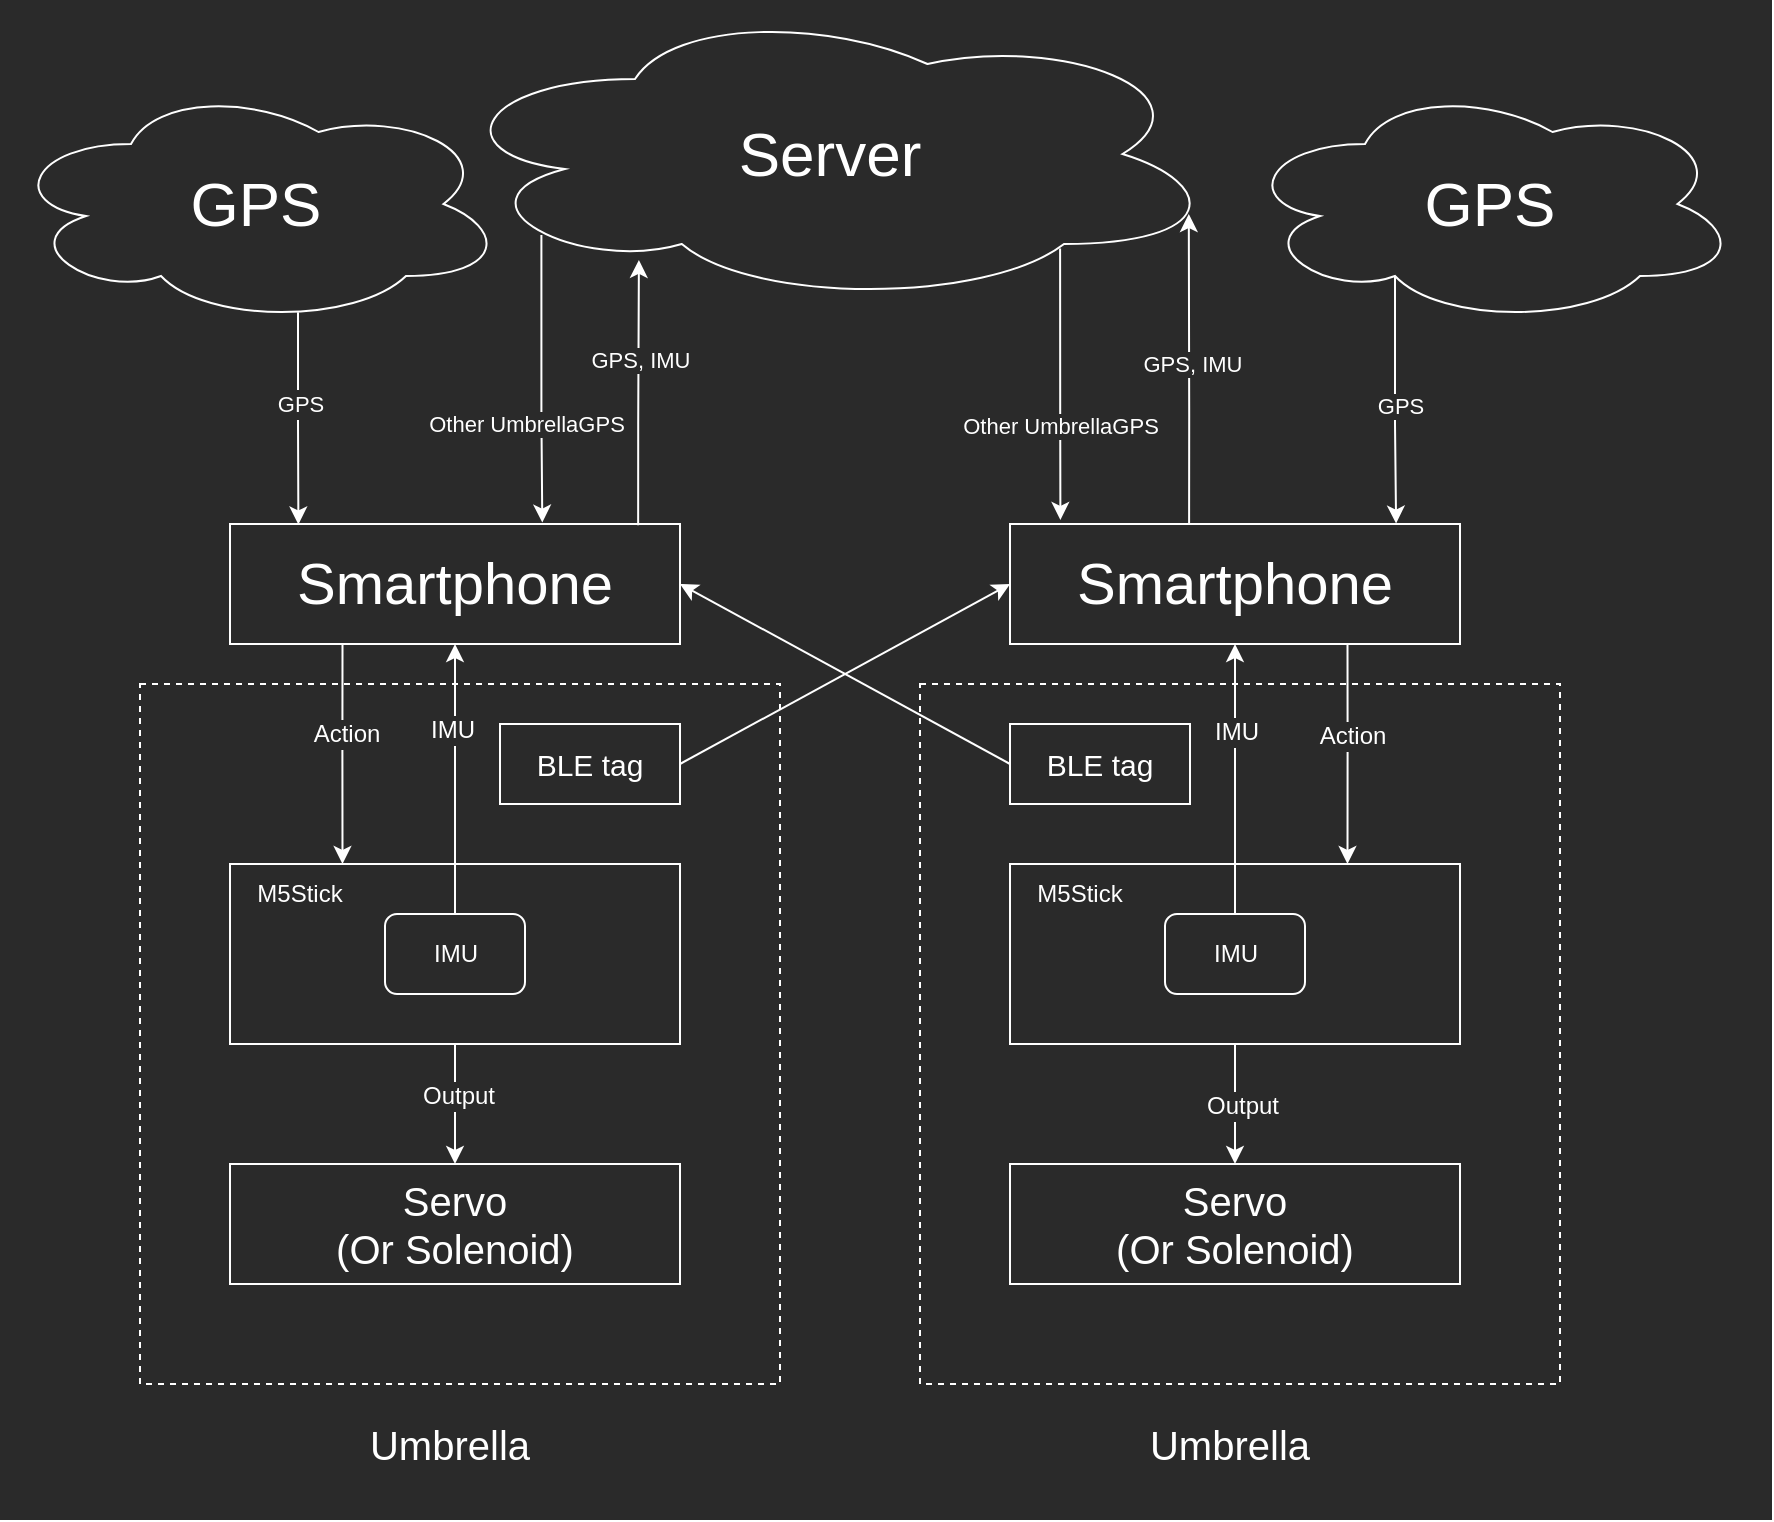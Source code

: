 <mxfile>
    <diagram id="JgLEVw970n8ENNutIs4U" name="ページ1">
        <mxGraphModel dx="1001" dy="796" grid="1" gridSize="10" guides="1" tooltips="1" connect="1" arrows="1" fold="1" page="0" pageScale="1" pageWidth="827" pageHeight="1169" math="0" shadow="0">
            <root>
                <mxCell id="0"/>
                <mxCell id="1" parent="0"/>
                <mxCell id="79" value="" style="whiteSpace=wrap;html=1;fillColor=#2A2A2A;strokeColor=none;" parent="1" vertex="1">
                    <mxGeometry x="160" y="28" width="886" height="760" as="geometry"/>
                </mxCell>
                <mxCell id="32" value="" style="rounded=0;whiteSpace=wrap;html=1;fillColor=none;dashed=1;strokeColor=#FFFFFF;fontColor=#FFFFFF;" parent="1" vertex="1">
                    <mxGeometry x="620" y="370" width="320" height="350" as="geometry"/>
                </mxCell>
                <mxCell id="3" value="" style="rounded=0;whiteSpace=wrap;html=1;fillColor=none;dashed=1;strokeColor=#FFFFFF;fontColor=#FFFFFF;" parent="1" vertex="1">
                    <mxGeometry x="230" y="370" width="320" height="350" as="geometry"/>
                </mxCell>
                <mxCell id="55" style="edgeStyle=orthogonalEdgeStyle;rounded=0;orthogonalLoop=1;jettySize=auto;html=1;exitX=0.584;exitY=0.951;exitDx=0;exitDy=0;exitPerimeter=0;entryX=0.152;entryY=0.004;entryDx=0;entryDy=0;entryPerimeter=0;strokeColor=#FFFFFF;fontColor=#FFFFFF;" parent="1" source="2" target="9" edge="1">
                    <mxGeometry relative="1" as="geometry">
                        <Array as="points">
                            <mxPoint x="309" y="240"/>
                            <mxPoint x="309" y="240"/>
                        </Array>
                    </mxGeometry>
                </mxCell>
                <mxCell id="72" value="&lt;font style=&quot;font-size: 11px&quot;&gt;GPS&lt;/font&gt;" style="edgeLabel;html=1;align=center;verticalAlign=middle;resizable=0;points=[];fontSize=12;fontColor=#FFFFFF;labelBorderColor=none;labelBackgroundColor=#2A2A2A;" parent="55" vertex="1" connectable="0">
                    <mxGeometry x="0.077" y="-1" relative="1" as="geometry">
                        <mxPoint x="2" y="-11" as="offset"/>
                    </mxGeometry>
                </mxCell>
                <mxCell id="2" value="&lt;font style=&quot;font-size: 31px&quot;&gt;GPS&lt;/font&gt;" style="ellipse;shape=cloud;whiteSpace=wrap;html=1;fillColor=none;strokeColor=#FFFFFF;fontColor=#FFFFFF;" parent="1" vertex="1">
                    <mxGeometry x="163" y="70" width="250" height="120" as="geometry"/>
                </mxCell>
                <mxCell id="21" style="edgeStyle=orthogonalEdgeStyle;rounded=0;orthogonalLoop=1;jettySize=auto;html=1;exitX=0.25;exitY=1;exitDx=0;exitDy=0;entryX=0.25;entryY=0;entryDx=0;entryDy=0;strokeColor=#FFFFFF;fontColor=#FFFFFF;" parent="1" source="9" target="13" edge="1">
                    <mxGeometry relative="1" as="geometry"/>
                </mxCell>
                <mxCell id="74" value="Action" style="edgeLabel;html=1;align=center;verticalAlign=middle;resizable=0;points=[];fontSize=12;fontColor=#FFFFFF;labelBackgroundColor=#2A2A2A;" parent="21" vertex="1" connectable="0">
                    <mxGeometry x="-0.196" y="2" relative="1" as="geometry">
                        <mxPoint as="offset"/>
                    </mxGeometry>
                </mxCell>
                <mxCell id="31" style="edgeStyle=orthogonalEdgeStyle;rounded=0;orthogonalLoop=1;jettySize=auto;html=1;exitX=0.907;exitY=0.011;exitDx=0;exitDy=0;entryX=0.255;entryY=0.853;entryDx=0;entryDy=0;entryPerimeter=0;exitPerimeter=0;strokeColor=#FFFFFF;fontSize=12;fontColor=#FFFFFF;" parent="1" source="9" target="25" edge="1">
                    <mxGeometry relative="1" as="geometry">
                        <Array as="points">
                            <mxPoint x="479" y="240"/>
                            <mxPoint x="479" y="240"/>
                        </Array>
                    </mxGeometry>
                </mxCell>
                <mxCell id="63" value="&lt;font style=&quot;font-size: 11px&quot;&gt;GPS, IMU&lt;/font&gt;" style="edgeLabel;html=1;align=center;verticalAlign=middle;resizable=0;points=[];fontColor=#FFFFFF;labelBorderColor=none;labelBackgroundColor=#2A2A2A;" parent="31" vertex="1" connectable="0">
                    <mxGeometry x="0.251" y="-1" relative="1" as="geometry">
                        <mxPoint as="offset"/>
                    </mxGeometry>
                </mxCell>
                <mxCell id="9" value="&lt;span style=&quot;font-size: 29px&quot;&gt;Smartphone&lt;/span&gt;" style="text;html=1;align=center;verticalAlign=middle;whiteSpace=wrap;rounded=0;strokeColor=#FFFFFF;fontColor=#FFFFFF;" parent="1" vertex="1">
                    <mxGeometry x="275" y="290" width="225" height="60" as="geometry"/>
                </mxCell>
                <mxCell id="10" value="&lt;font style=&quot;font-size: 15px&quot;&gt;BLE tag&lt;/font&gt;" style="text;html=1;align=center;verticalAlign=middle;whiteSpace=wrap;rounded=0;strokeColor=#FFFFFF;fontColor=#FFFFFF;" parent="1" vertex="1">
                    <mxGeometry x="410" y="390" width="90" height="40" as="geometry"/>
                </mxCell>
                <mxCell id="12" value="&lt;font style=&quot;font-size: 20px&quot;&gt;Servo&lt;br&gt;(Or Solenoid)&lt;br&gt;&lt;/font&gt;" style="text;html=1;align=center;verticalAlign=middle;whiteSpace=wrap;rounded=0;strokeColor=#FFFFFF;fontColor=#FFFFFF;" parent="1" vertex="1">
                    <mxGeometry x="275" y="610" width="225" height="60" as="geometry"/>
                </mxCell>
                <mxCell id="24" value="" style="edgeStyle=orthogonalEdgeStyle;rounded=0;orthogonalLoop=1;jettySize=auto;html=1;strokeColor=#FFFFFF;fontColor=#FFFFFF;" parent="1" source="13" target="12" edge="1">
                    <mxGeometry relative="1" as="geometry"/>
                </mxCell>
                <mxCell id="77" value="Output" style="edgeLabel;html=1;align=center;verticalAlign=middle;resizable=0;points=[];fontSize=12;fontColor=#FFFFFF;labelBackgroundColor=#2A2A2A;" parent="24" vertex="1" connectable="0">
                    <mxGeometry x="-0.15" y="1" relative="1" as="geometry">
                        <mxPoint as="offset"/>
                    </mxGeometry>
                </mxCell>
                <mxCell id="13" value="" style="rounded=0;whiteSpace=wrap;html=1;fillColor=none;strokeColor=#FFFFFF;fontColor=#FFFFFF;" parent="1" vertex="1">
                    <mxGeometry x="275" y="460" width="225" height="90" as="geometry"/>
                </mxCell>
                <mxCell id="14" value="M5Stick" style="text;html=1;fillColor=none;align=center;verticalAlign=middle;whiteSpace=wrap;rounded=0;fontColor=#FFFFFF;" parent="1" vertex="1">
                    <mxGeometry x="280" y="465" width="60" height="20" as="geometry"/>
                </mxCell>
                <mxCell id="52" style="edgeStyle=orthogonalEdgeStyle;rounded=0;orthogonalLoop=1;jettySize=auto;html=1;exitX=0.795;exitY=0.815;exitDx=0;exitDy=0;exitPerimeter=0;entryX=0.112;entryY=-0.034;entryDx=0;entryDy=0;entryPerimeter=0;strokeColor=#FFFFFF;fontColor=#FFFFFF;" parent="1" source="25" target="34" edge="1">
                    <mxGeometry relative="1" as="geometry"/>
                </mxCell>
                <mxCell id="66" value="&lt;font style=&quot;font-size: 11px&quot;&gt;Other UmbrellaGPS&lt;/font&gt;" style="edgeLabel;html=1;align=center;verticalAlign=middle;resizable=0;points=[];labelBackgroundColor=#2A2A2A;fontColor=#FFFFFF;labelBorderColor=none;" parent="52" vertex="1" connectable="0">
                    <mxGeometry x="-0.044" relative="1" as="geometry">
                        <mxPoint y="24" as="offset"/>
                    </mxGeometry>
                </mxCell>
                <mxCell id="64" style="edgeStyle=orthogonalEdgeStyle;rounded=0;orthogonalLoop=1;jettySize=auto;html=1;exitX=0.13;exitY=0.77;exitDx=0;exitDy=0;exitPerimeter=0;entryX=0.694;entryY=-0.012;entryDx=0;entryDy=0;entryPerimeter=0;strokeColor=#FFFFFF;fontColor=#FFFFFF;" parent="1" source="25" target="9" edge="1">
                    <mxGeometry relative="1" as="geometry"/>
                </mxCell>
                <mxCell id="65" value="&lt;font style=&quot;font-size: 11px&quot;&gt;Other UmbrellaGPS&lt;/font&gt;" style="edgeLabel;html=1;align=center;verticalAlign=middle;resizable=0;points=[];fontColor=#FFFFFF;labelBorderColor=none;labelBackgroundColor=#2A2A2A;" parent="64" vertex="1" connectable="0">
                    <mxGeometry x="-0.298" relative="1" as="geometry">
                        <mxPoint x="-8" y="44" as="offset"/>
                    </mxGeometry>
                </mxCell>
                <mxCell id="68" style="edgeStyle=orthogonalEdgeStyle;rounded=0;orthogonalLoop=1;jettySize=auto;html=1;exitX=0.398;exitY=0;exitDx=0;exitDy=0;exitPerimeter=0;entryX=0.96;entryY=0.7;entryDx=0;entryDy=0;entryPerimeter=0;strokeColor=#FFFFFF;fontColor=#FFFFFF;" parent="1" source="34" target="25" edge="1">
                    <mxGeometry relative="1" as="geometry"/>
                </mxCell>
                <mxCell id="69" value="&lt;font style=&quot;font-size: 11px&quot;&gt;GPS, IMU&lt;/font&gt;" style="edgeLabel;html=1;align=center;verticalAlign=middle;resizable=0;points=[];fontColor=#FFFFFF;labelBorderColor=none;labelBackgroundColor=#2A2A2A;" parent="68" vertex="1" connectable="0">
                    <mxGeometry x="-0.291" y="1" relative="1" as="geometry">
                        <mxPoint x="2" y="-25" as="offset"/>
                    </mxGeometry>
                </mxCell>
                <mxCell id="25" value="&lt;span style=&quot;font-size: 31px&quot;&gt;Server&lt;/span&gt;" style="ellipse;shape=cloud;whiteSpace=wrap;html=1;fillColor=none;strokeColor=#FFFFFF;fontColor=#FFFFFF;" parent="1" vertex="1">
                    <mxGeometry x="380" y="30" width="390" height="150" as="geometry"/>
                </mxCell>
                <mxCell id="53" style="edgeStyle=orthogonalEdgeStyle;rounded=0;orthogonalLoop=1;jettySize=auto;html=1;exitX=0.5;exitY=0;exitDx=0;exitDy=0;entryX=0.5;entryY=1;entryDx=0;entryDy=0;strokeColor=#FFFFFF;fontColor=#FFFFFF;" parent="1" source="26" target="9" edge="1">
                    <mxGeometry relative="1" as="geometry"/>
                </mxCell>
                <mxCell id="73" value="IMU" style="edgeLabel;html=1;align=center;verticalAlign=middle;resizable=0;points=[];fontSize=12;fontColor=#FFFFFF;labelBackgroundColor=#2A2A2A;" parent="53" vertex="1" connectable="0">
                    <mxGeometry x="0.371" y="2" relative="1" as="geometry">
                        <mxPoint as="offset"/>
                    </mxGeometry>
                </mxCell>
                <mxCell id="26" value="IMU" style="rounded=1;whiteSpace=wrap;html=1;fillColor=none;strokeColor=#FFFFFF;fontColor=#FFFFFF;" parent="1" vertex="1">
                    <mxGeometry x="352.5" y="485" width="70" height="40" as="geometry"/>
                </mxCell>
                <mxCell id="27" value="&lt;font style=&quot;font-size: 20px&quot;&gt;Umbrella&lt;/font&gt;" style="text;html=1;fillColor=none;align=center;verticalAlign=middle;whiteSpace=wrap;rounded=0;fontColor=#FFFFFF;" parent="1" vertex="1">
                    <mxGeometry x="325" y="730" width="120" height="40" as="geometry"/>
                </mxCell>
                <mxCell id="58" style="edgeStyle=orthogonalEdgeStyle;rounded=0;orthogonalLoop=1;jettySize=auto;html=1;exitX=0.31;exitY=0.8;exitDx=0;exitDy=0;exitPerimeter=0;entryX=0.858;entryY=-0.004;entryDx=0;entryDy=0;entryPerimeter=0;strokeColor=#FFFFFF;fontColor=#FFFFFF;" parent="1" source="28" target="34" edge="1">
                    <mxGeometry relative="1" as="geometry"/>
                </mxCell>
                <mxCell id="70" value="GPS" style="edgeLabel;html=1;align=center;verticalAlign=middle;resizable=0;points=[];fontColor=#FFFFFF;labelBorderColor=none;labelBackgroundColor=#2A2A2A;" parent="58" vertex="1" connectable="0">
                    <mxGeometry x="-0.212" y="2" relative="1" as="geometry">
                        <mxPoint y="16" as="offset"/>
                    </mxGeometry>
                </mxCell>
                <mxCell id="28" value="&lt;font style=&quot;font-size: 31px&quot;&gt;GPS&lt;/font&gt;" style="ellipse;shape=cloud;whiteSpace=wrap;html=1;fillColor=none;strokeColor=#FFFFFF;fontColor=#FFFFFF;" parent="1" vertex="1">
                    <mxGeometry x="780" y="70" width="250" height="120" as="geometry"/>
                </mxCell>
                <mxCell id="56" style="edgeStyle=orthogonalEdgeStyle;rounded=0;orthogonalLoop=1;jettySize=auto;html=1;exitX=0.75;exitY=1;exitDx=0;exitDy=0;entryX=0.75;entryY=0;entryDx=0;entryDy=0;strokeColor=#FFFFFF;fontColor=#FFFFFF;" parent="1" source="34" target="38" edge="1">
                    <mxGeometry relative="1" as="geometry">
                        <Array as="points">
                            <mxPoint x="834" y="400"/>
                            <mxPoint x="834" y="400"/>
                        </Array>
                    </mxGeometry>
                </mxCell>
                <mxCell id="75" value="Action" style="edgeLabel;html=1;align=center;verticalAlign=middle;resizable=0;points=[];fontSize=12;fontColor=#FFFFFF;labelBackgroundColor=#2A2A2A;" parent="56" vertex="1" connectable="0">
                    <mxGeometry x="-0.165" y="2" relative="1" as="geometry">
                        <mxPoint as="offset"/>
                    </mxGeometry>
                </mxCell>
                <mxCell id="34" value="&lt;span style=&quot;font-size: 29px&quot;&gt;Smartphone&lt;/span&gt;" style="text;html=1;align=center;verticalAlign=middle;whiteSpace=wrap;rounded=0;strokeColor=#FFFFFF;fontColor=#FFFFFF;" parent="1" vertex="1">
                    <mxGeometry x="665" y="290" width="225" height="60" as="geometry"/>
                </mxCell>
                <mxCell id="35" value="&lt;font style=&quot;font-size: 15px&quot;&gt;BLE tag&lt;/font&gt;" style="text;html=1;align=center;verticalAlign=middle;whiteSpace=wrap;rounded=0;strokeColor=#FFFFFF;fontColor=#FFFFFF;" parent="1" vertex="1">
                    <mxGeometry x="665" y="390" width="90" height="40" as="geometry"/>
                </mxCell>
                <mxCell id="36" value="&lt;font style=&quot;font-size: 20px&quot;&gt;Servo&lt;br&gt;(Or Solenoid)&lt;br&gt;&lt;/font&gt;" style="text;html=1;align=center;verticalAlign=middle;whiteSpace=wrap;rounded=0;strokeColor=#FFFFFF;fontColor=#FFFFFF;" parent="1" vertex="1">
                    <mxGeometry x="665" y="610" width="225" height="60" as="geometry"/>
                </mxCell>
                <mxCell id="37" value="" style="edgeStyle=orthogonalEdgeStyle;rounded=0;orthogonalLoop=1;jettySize=auto;html=1;strokeColor=#FFFFFF;fontColor=#FFFFFF;" parent="1" source="38" target="36" edge="1">
                    <mxGeometry relative="1" as="geometry"/>
                </mxCell>
                <mxCell id="78" value="Output" style="edgeLabel;html=1;align=center;verticalAlign=middle;resizable=0;points=[];fontSize=12;fontColor=#FFFFFF;labelBackgroundColor=#2A2A2A;" parent="37" vertex="1" connectable="0">
                    <mxGeometry x="0.176" y="-2" relative="1" as="geometry">
                        <mxPoint x="5" y="-5" as="offset"/>
                    </mxGeometry>
                </mxCell>
                <mxCell id="38" value="" style="rounded=0;whiteSpace=wrap;html=1;fillColor=none;strokeColor=#FFFFFF;fontColor=#FFFFFF;" parent="1" vertex="1">
                    <mxGeometry x="665" y="460" width="225" height="90" as="geometry"/>
                </mxCell>
                <mxCell id="39" value="M5Stick" style="text;html=1;fillColor=none;align=center;verticalAlign=middle;whiteSpace=wrap;rounded=0;fontColor=#FFFFFF;" parent="1" vertex="1">
                    <mxGeometry x="670" y="465" width="60" height="20" as="geometry"/>
                </mxCell>
                <mxCell id="57" style="edgeStyle=orthogonalEdgeStyle;rounded=0;orthogonalLoop=1;jettySize=auto;html=1;exitX=0.5;exitY=0;exitDx=0;exitDy=0;entryX=0.5;entryY=1;entryDx=0;entryDy=0;strokeColor=#FFFFFF;fontColor=#FFFFFF;" parent="1" source="41" target="34" edge="1">
                    <mxGeometry relative="1" as="geometry"/>
                </mxCell>
                <mxCell id="76" value="IMU" style="edgeLabel;html=1;align=center;verticalAlign=middle;resizable=0;points=[];fontSize=12;fontColor=#FFFFFF;labelBackgroundColor=#2A2A2A;" parent="57" vertex="1" connectable="0">
                    <mxGeometry x="0.345" y="3" relative="1" as="geometry">
                        <mxPoint x="3" as="offset"/>
                    </mxGeometry>
                </mxCell>
                <mxCell id="41" value="IMU" style="rounded=1;whiteSpace=wrap;html=1;fillColor=none;strokeColor=#FFFFFF;fontColor=#FFFFFF;" parent="1" vertex="1">
                    <mxGeometry x="742.5" y="485" width="70" height="40" as="geometry"/>
                </mxCell>
                <mxCell id="42" value="&lt;font style=&quot;font-size: 20px&quot;&gt;Umbrella&lt;/font&gt;" style="text;html=1;fillColor=none;align=center;verticalAlign=middle;whiteSpace=wrap;rounded=0;fontColor=#FFFFFF;" parent="1" vertex="1">
                    <mxGeometry x="715" y="730" width="120" height="40" as="geometry"/>
                </mxCell>
                <mxCell id="46" value="" style="endArrow=classic;html=1;exitX=1;exitY=0.5;exitDx=0;exitDy=0;entryX=0;entryY=0.5;entryDx=0;entryDy=0;strokeColor=#FFFFFF;fontColor=#FFFFFF;" parent="1" source="10" target="34" edge="1">
                    <mxGeometry width="50" height="50" relative="1" as="geometry">
                        <mxPoint x="730" y="450" as="sourcePoint"/>
                        <mxPoint x="780" y="400" as="targetPoint"/>
                    </mxGeometry>
                </mxCell>
                <mxCell id="47" value="" style="endArrow=classic;html=1;exitX=0;exitY=0.5;exitDx=0;exitDy=0;entryX=1;entryY=0.5;entryDx=0;entryDy=0;strokeColor=#FFFFFF;fontColor=#FFFFFF;" parent="1" source="35" target="9" edge="1">
                    <mxGeometry width="50" height="50" relative="1" as="geometry">
                        <mxPoint x="465" y="420" as="sourcePoint"/>
                        <mxPoint x="725" y="330" as="targetPoint"/>
                    </mxGeometry>
                </mxCell>
            </root>
        </mxGraphModel>
    </diagram>
</mxfile>